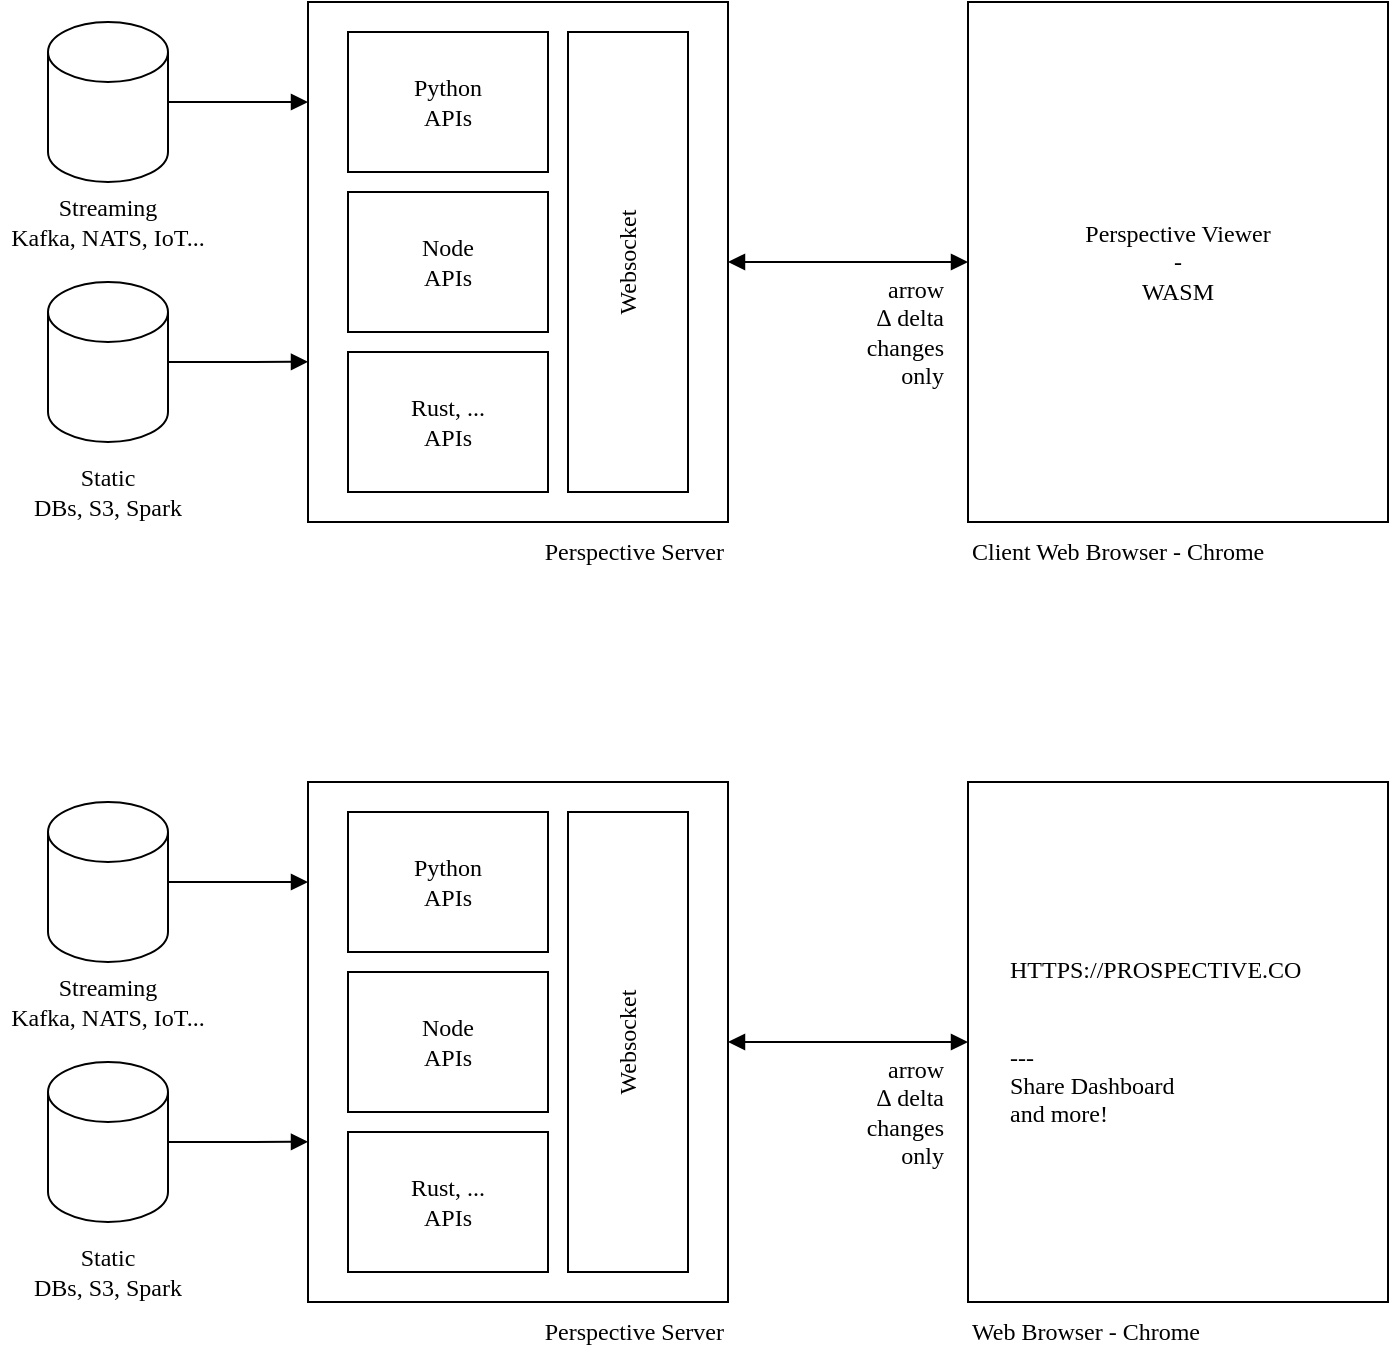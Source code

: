 <mxfile version="26.2.14">
  <diagram name="Page-1" id="EElfmCalcvx3qdUcIjTE">
    <mxGraphModel dx="2470" dy="1488" grid="1" gridSize="10" guides="1" tooltips="1" connect="1" arrows="1" fold="1" page="1" pageScale="1" pageWidth="1100" pageHeight="850" math="0" shadow="0">
      <root>
        <mxCell id="0" />
        <mxCell id="1" parent="0" />
        <mxCell id="I8OtCcCZJm7EOJRBDr7S-1" value="" style="rounded=0;whiteSpace=wrap;html=1;fontFamily=Ubuntu;fontSource=https%3A%2F%2Ffonts.googleapis.com%2Fcss%3Ffamily%3DUbuntu;" vertex="1" parent="1">
          <mxGeometry x="230" y="90" width="210" height="260" as="geometry" />
        </mxCell>
        <mxCell id="I8OtCcCZJm7EOJRBDr7S-2" value="Perspective Server" style="text;html=1;align=right;verticalAlign=middle;whiteSpace=wrap;rounded=0;fontFamily=Ubuntu;fontSource=https%3A%2F%2Ffonts.googleapis.com%2Fcss%3Ffamily%3DUbuntu;" vertex="1" parent="1">
          <mxGeometry x="240" y="350" width="200" height="30" as="geometry" />
        </mxCell>
        <mxCell id="I8OtCcCZJm7EOJRBDr7S-3" value="&lt;div&gt;Perspective Viewer&lt;/div&gt;&lt;div&gt;-&lt;/div&gt;&lt;div&gt;WASM&lt;/div&gt;" style="rounded=0;whiteSpace=wrap;html=1;fontFamily=Ubuntu;fontSource=https%3A%2F%2Ffonts.googleapis.com%2Fcss%3Ffamily%3DUbuntu;" vertex="1" parent="1">
          <mxGeometry x="560" y="90" width="210" height="260" as="geometry" />
        </mxCell>
        <mxCell id="I8OtCcCZJm7EOJRBDr7S-4" value="Client Web Browser - Chrome" style="text;html=1;align=left;verticalAlign=middle;whiteSpace=wrap;rounded=0;fontFamily=Ubuntu;fontSource=https%3A%2F%2Ffonts.googleapis.com%2Fcss%3Ffamily%3DUbuntu;" vertex="1" parent="1">
          <mxGeometry x="560" y="350" width="200" height="30" as="geometry" />
        </mxCell>
        <mxCell id="I8OtCcCZJm7EOJRBDr7S-7" value="" style="shape=cylinder3;whiteSpace=wrap;html=1;boundedLbl=1;backgroundOutline=1;size=15;fontFamily=Ubuntu;fontSource=https%3A%2F%2Ffonts.googleapis.com%2Fcss%3Ffamily%3DUbuntu;" vertex="1" parent="1">
          <mxGeometry x="100" y="230" width="60" height="80" as="geometry" />
        </mxCell>
        <mxCell id="I8OtCcCZJm7EOJRBDr7S-9" value="" style="shape=cylinder3;whiteSpace=wrap;html=1;boundedLbl=1;backgroundOutline=1;size=15;fontFamily=Ubuntu;fontSource=https%3A%2F%2Ffonts.googleapis.com%2Fcss%3Ffamily%3DUbuntu;" vertex="1" parent="1">
          <mxGeometry x="100" y="100" width="60" height="80" as="geometry" />
        </mxCell>
        <mxCell id="I8OtCcCZJm7EOJRBDr7S-10" value="&lt;div&gt;Streaming&lt;/div&gt;&lt;div&gt;Kafka, NATS, IoT...&lt;/div&gt;" style="text;html=1;align=center;verticalAlign=middle;whiteSpace=wrap;rounded=0;fontFamily=Ubuntu;fontSource=https%3A%2F%2Ffonts.googleapis.com%2Fcss%3Ffamily%3DUbuntu;" vertex="1" parent="1">
          <mxGeometry x="76.25" y="185" width="107.5" height="30" as="geometry" />
        </mxCell>
        <mxCell id="I8OtCcCZJm7EOJRBDr7S-11" value="&lt;div&gt;Python&lt;/div&gt;&lt;div&gt;APIs&lt;/div&gt;" style="rounded=0;whiteSpace=wrap;html=1;fontFamily=Ubuntu;fontSource=https%3A%2F%2Ffonts.googleapis.com%2Fcss%3Ffamily%3DUbuntu;" vertex="1" parent="1">
          <mxGeometry x="250" y="105" width="100" height="70" as="geometry" />
        </mxCell>
        <mxCell id="I8OtCcCZJm7EOJRBDr7S-12" value="&lt;div&gt;Node&lt;/div&gt;&lt;div&gt;APIs&lt;/div&gt;" style="rounded=0;whiteSpace=wrap;html=1;fontFamily=Ubuntu;fontSource=https%3A%2F%2Ffonts.googleapis.com%2Fcss%3Ffamily%3DUbuntu;" vertex="1" parent="1">
          <mxGeometry x="250" y="185" width="100" height="70" as="geometry" />
        </mxCell>
        <mxCell id="I8OtCcCZJm7EOJRBDr7S-14" value="&lt;div&gt;Rust, ...&lt;/div&gt;&lt;div&gt;APIs&lt;/div&gt;" style="rounded=0;whiteSpace=wrap;html=1;fontFamily=Ubuntu;fontSource=https%3A%2F%2Ffonts.googleapis.com%2Fcss%3Ffamily%3DUbuntu;" vertex="1" parent="1">
          <mxGeometry x="250" y="265" width="100" height="70" as="geometry" />
        </mxCell>
        <mxCell id="I8OtCcCZJm7EOJRBDr7S-15" value="Websocket" style="rounded=0;whiteSpace=wrap;html=1;fontFamily=Ubuntu;fontSource=https%3A%2F%2Ffonts.googleapis.com%2Fcss%3Ffamily%3DUbuntu;horizontal=0;" vertex="1" parent="1">
          <mxGeometry x="360" y="105" width="60" height="230" as="geometry" />
        </mxCell>
        <mxCell id="I8OtCcCZJm7EOJRBDr7S-19" value="&lt;div&gt;Static&lt;/div&gt;&lt;div&gt;DBs, S3, Spark&lt;/div&gt;" style="text;html=1;align=center;verticalAlign=middle;whiteSpace=wrap;rounded=0;fontFamily=Ubuntu;fontSource=https%3A%2F%2Ffonts.googleapis.com%2Fcss%3Ffamily%3DUbuntu;" vertex="1" parent="1">
          <mxGeometry x="76.25" y="320" width="107.5" height="30" as="geometry" />
        </mxCell>
        <mxCell id="I8OtCcCZJm7EOJRBDr7S-20" value="" style="endArrow=block;startArrow=block;html=1;rounded=0;exitX=1;exitY=0.5;exitDx=0;exitDy=0;entryX=0;entryY=0.5;entryDx=0;entryDy=0;endFill=1;startFill=1;" edge="1" parent="1" source="I8OtCcCZJm7EOJRBDr7S-1" target="I8OtCcCZJm7EOJRBDr7S-3">
          <mxGeometry width="50" height="50" relative="1" as="geometry">
            <mxPoint x="400" y="790" as="sourcePoint" />
            <mxPoint x="450" y="740" as="targetPoint" />
          </mxGeometry>
        </mxCell>
        <mxCell id="I8OtCcCZJm7EOJRBDr7S-21" value="" style="endArrow=block;html=1;rounded=0;exitX=1;exitY=0.5;exitDx=0;exitDy=0;exitPerimeter=0;endFill=1;" edge="1" parent="1" source="I8OtCcCZJm7EOJRBDr7S-9">
          <mxGeometry width="50" height="50" relative="1" as="geometry">
            <mxPoint x="400" y="790" as="sourcePoint" />
            <mxPoint x="230" y="140" as="targetPoint" />
          </mxGeometry>
        </mxCell>
        <mxCell id="I8OtCcCZJm7EOJRBDr7S-22" value="" style="endArrow=block;html=1;rounded=0;exitX=1;exitY=0.5;exitDx=0;exitDy=0;exitPerimeter=0;entryX=0;entryY=0.692;entryDx=0;entryDy=0;entryPerimeter=0;endFill=1;" edge="1" parent="1" source="I8OtCcCZJm7EOJRBDr7S-7" target="I8OtCcCZJm7EOJRBDr7S-1">
          <mxGeometry width="50" height="50" relative="1" as="geometry">
            <mxPoint x="210" y="450" as="sourcePoint" />
            <mxPoint x="260" y="400" as="targetPoint" />
          </mxGeometry>
        </mxCell>
        <mxCell id="I8OtCcCZJm7EOJRBDr7S-23" value="&lt;div&gt;arrow&lt;/div&gt;&lt;div&gt;∆ delta&lt;/div&gt;&lt;div&gt;changes&lt;/div&gt;&lt;div&gt;only&lt;/div&gt;" style="text;html=1;align=right;verticalAlign=middle;whiteSpace=wrap;rounded=0;fontFamily=Ubuntu;fontSource=https%3A%2F%2Ffonts.googleapis.com%2Fcss%3Ffamily%3DUbuntu;" vertex="1" parent="1">
          <mxGeometry x="460" y="240" width="90" height="30" as="geometry" />
        </mxCell>
        <mxCell id="I8OtCcCZJm7EOJRBDr7S-24" value="" style="rounded=0;whiteSpace=wrap;html=1;fontFamily=Ubuntu;fontSource=https%3A%2F%2Ffonts.googleapis.com%2Fcss%3Ffamily%3DUbuntu;" vertex="1" parent="1">
          <mxGeometry x="230" y="480" width="210" height="260" as="geometry" />
        </mxCell>
        <mxCell id="I8OtCcCZJm7EOJRBDr7S-25" value="Perspective Server" style="text;html=1;align=right;verticalAlign=middle;whiteSpace=wrap;rounded=0;fontFamily=Ubuntu;fontSource=https%3A%2F%2Ffonts.googleapis.com%2Fcss%3Ffamily%3DUbuntu;" vertex="1" parent="1">
          <mxGeometry x="240" y="740" width="200" height="30" as="geometry" />
        </mxCell>
        <mxCell id="I8OtCcCZJm7EOJRBDr7S-26" value="&lt;div&gt;HTTPS://PROSPECTIVE.CO&lt;/div&gt;&lt;div&gt;&lt;br&gt;&lt;/div&gt;&lt;div&gt;&lt;br&gt;&lt;/div&gt;&lt;div&gt;---&lt;/div&gt;&lt;div&gt;Share Dashboard&amp;nbsp;&lt;/div&gt;&lt;div&gt;and more!&lt;/div&gt;" style="rounded=0;whiteSpace=wrap;html=1;fontFamily=Ubuntu;fontSource=https%3A%2F%2Ffonts.googleapis.com%2Fcss%3Ffamily%3DUbuntu;align=left;spacingLeft=19;" vertex="1" parent="1">
          <mxGeometry x="560" y="480" width="210" height="260" as="geometry" />
        </mxCell>
        <mxCell id="I8OtCcCZJm7EOJRBDr7S-27" value="Web Browser - Chrome" style="text;html=1;align=left;verticalAlign=middle;whiteSpace=wrap;rounded=0;fontFamily=Ubuntu;fontSource=https%3A%2F%2Ffonts.googleapis.com%2Fcss%3Ffamily%3DUbuntu;" vertex="1" parent="1">
          <mxGeometry x="560" y="740" width="200" height="30" as="geometry" />
        </mxCell>
        <mxCell id="I8OtCcCZJm7EOJRBDr7S-28" value="" style="shape=cylinder3;whiteSpace=wrap;html=1;boundedLbl=1;backgroundOutline=1;size=15;fontFamily=Ubuntu;fontSource=https%3A%2F%2Ffonts.googleapis.com%2Fcss%3Ffamily%3DUbuntu;" vertex="1" parent="1">
          <mxGeometry x="100" y="620" width="60" height="80" as="geometry" />
        </mxCell>
        <mxCell id="I8OtCcCZJm7EOJRBDr7S-29" value="" style="shape=cylinder3;whiteSpace=wrap;html=1;boundedLbl=1;backgroundOutline=1;size=15;fontFamily=Ubuntu;fontSource=https%3A%2F%2Ffonts.googleapis.com%2Fcss%3Ffamily%3DUbuntu;" vertex="1" parent="1">
          <mxGeometry x="100" y="490" width="60" height="80" as="geometry" />
        </mxCell>
        <mxCell id="I8OtCcCZJm7EOJRBDr7S-30" value="&lt;div&gt;Streaming&lt;/div&gt;&lt;div&gt;Kafka, NATS, IoT...&lt;/div&gt;" style="text;html=1;align=center;verticalAlign=middle;whiteSpace=wrap;rounded=0;fontFamily=Ubuntu;fontSource=https%3A%2F%2Ffonts.googleapis.com%2Fcss%3Ffamily%3DUbuntu;" vertex="1" parent="1">
          <mxGeometry x="76.25" y="575" width="107.5" height="30" as="geometry" />
        </mxCell>
        <mxCell id="I8OtCcCZJm7EOJRBDr7S-31" value="&lt;div&gt;Python&lt;/div&gt;&lt;div&gt;APIs&lt;/div&gt;" style="rounded=0;whiteSpace=wrap;html=1;fontFamily=Ubuntu;fontSource=https%3A%2F%2Ffonts.googleapis.com%2Fcss%3Ffamily%3DUbuntu;" vertex="1" parent="1">
          <mxGeometry x="250" y="495" width="100" height="70" as="geometry" />
        </mxCell>
        <mxCell id="I8OtCcCZJm7EOJRBDr7S-32" value="&lt;div&gt;Node&lt;/div&gt;&lt;div&gt;APIs&lt;/div&gt;" style="rounded=0;whiteSpace=wrap;html=1;fontFamily=Ubuntu;fontSource=https%3A%2F%2Ffonts.googleapis.com%2Fcss%3Ffamily%3DUbuntu;" vertex="1" parent="1">
          <mxGeometry x="250" y="575" width="100" height="70" as="geometry" />
        </mxCell>
        <mxCell id="I8OtCcCZJm7EOJRBDr7S-33" value="&lt;div&gt;Rust, ...&lt;/div&gt;&lt;div&gt;APIs&lt;/div&gt;" style="rounded=0;whiteSpace=wrap;html=1;fontFamily=Ubuntu;fontSource=https%3A%2F%2Ffonts.googleapis.com%2Fcss%3Ffamily%3DUbuntu;" vertex="1" parent="1">
          <mxGeometry x="250" y="655" width="100" height="70" as="geometry" />
        </mxCell>
        <mxCell id="I8OtCcCZJm7EOJRBDr7S-34" value="Websocket" style="rounded=0;whiteSpace=wrap;html=1;fontFamily=Ubuntu;fontSource=https%3A%2F%2Ffonts.googleapis.com%2Fcss%3Ffamily%3DUbuntu;horizontal=0;" vertex="1" parent="1">
          <mxGeometry x="360" y="495" width="60" height="230" as="geometry" />
        </mxCell>
        <mxCell id="I8OtCcCZJm7EOJRBDr7S-35" value="&lt;div&gt;Static&lt;/div&gt;&lt;div&gt;DBs, S3, Spark&lt;/div&gt;" style="text;html=1;align=center;verticalAlign=middle;whiteSpace=wrap;rounded=0;fontFamily=Ubuntu;fontSource=https%3A%2F%2Ffonts.googleapis.com%2Fcss%3Ffamily%3DUbuntu;" vertex="1" parent="1">
          <mxGeometry x="76.25" y="710" width="107.5" height="30" as="geometry" />
        </mxCell>
        <mxCell id="I8OtCcCZJm7EOJRBDr7S-36" value="" style="endArrow=block;startArrow=block;html=1;rounded=0;exitX=1;exitY=0.5;exitDx=0;exitDy=0;entryX=0;entryY=0.5;entryDx=0;entryDy=0;endFill=1;startFill=1;" edge="1" source="I8OtCcCZJm7EOJRBDr7S-24" target="I8OtCcCZJm7EOJRBDr7S-26" parent="1">
          <mxGeometry width="50" height="50" relative="1" as="geometry">
            <mxPoint x="400" y="1180" as="sourcePoint" />
            <mxPoint x="450" y="1130" as="targetPoint" />
          </mxGeometry>
        </mxCell>
        <mxCell id="I8OtCcCZJm7EOJRBDr7S-37" value="" style="endArrow=block;html=1;rounded=0;exitX=1;exitY=0.5;exitDx=0;exitDy=0;exitPerimeter=0;endFill=1;" edge="1" source="I8OtCcCZJm7EOJRBDr7S-29" parent="1">
          <mxGeometry width="50" height="50" relative="1" as="geometry">
            <mxPoint x="400" y="1180" as="sourcePoint" />
            <mxPoint x="230" y="530" as="targetPoint" />
          </mxGeometry>
        </mxCell>
        <mxCell id="I8OtCcCZJm7EOJRBDr7S-38" value="" style="endArrow=block;html=1;rounded=0;exitX=1;exitY=0.5;exitDx=0;exitDy=0;exitPerimeter=0;entryX=0;entryY=0.692;entryDx=0;entryDy=0;entryPerimeter=0;endFill=1;" edge="1" source="I8OtCcCZJm7EOJRBDr7S-28" target="I8OtCcCZJm7EOJRBDr7S-24" parent="1">
          <mxGeometry width="50" height="50" relative="1" as="geometry">
            <mxPoint x="210" y="840" as="sourcePoint" />
            <mxPoint x="260" y="790" as="targetPoint" />
          </mxGeometry>
        </mxCell>
        <mxCell id="I8OtCcCZJm7EOJRBDr7S-39" value="&lt;div&gt;arrow&lt;/div&gt;&lt;div&gt;∆ delta&lt;/div&gt;&lt;div&gt;changes&lt;/div&gt;&lt;div&gt;only&lt;/div&gt;" style="text;html=1;align=right;verticalAlign=middle;whiteSpace=wrap;rounded=0;fontFamily=Ubuntu;fontSource=https%3A%2F%2Ffonts.googleapis.com%2Fcss%3Ffamily%3DUbuntu;" vertex="1" parent="1">
          <mxGeometry x="460" y="630" width="90" height="30" as="geometry" />
        </mxCell>
      </root>
    </mxGraphModel>
  </diagram>
</mxfile>
